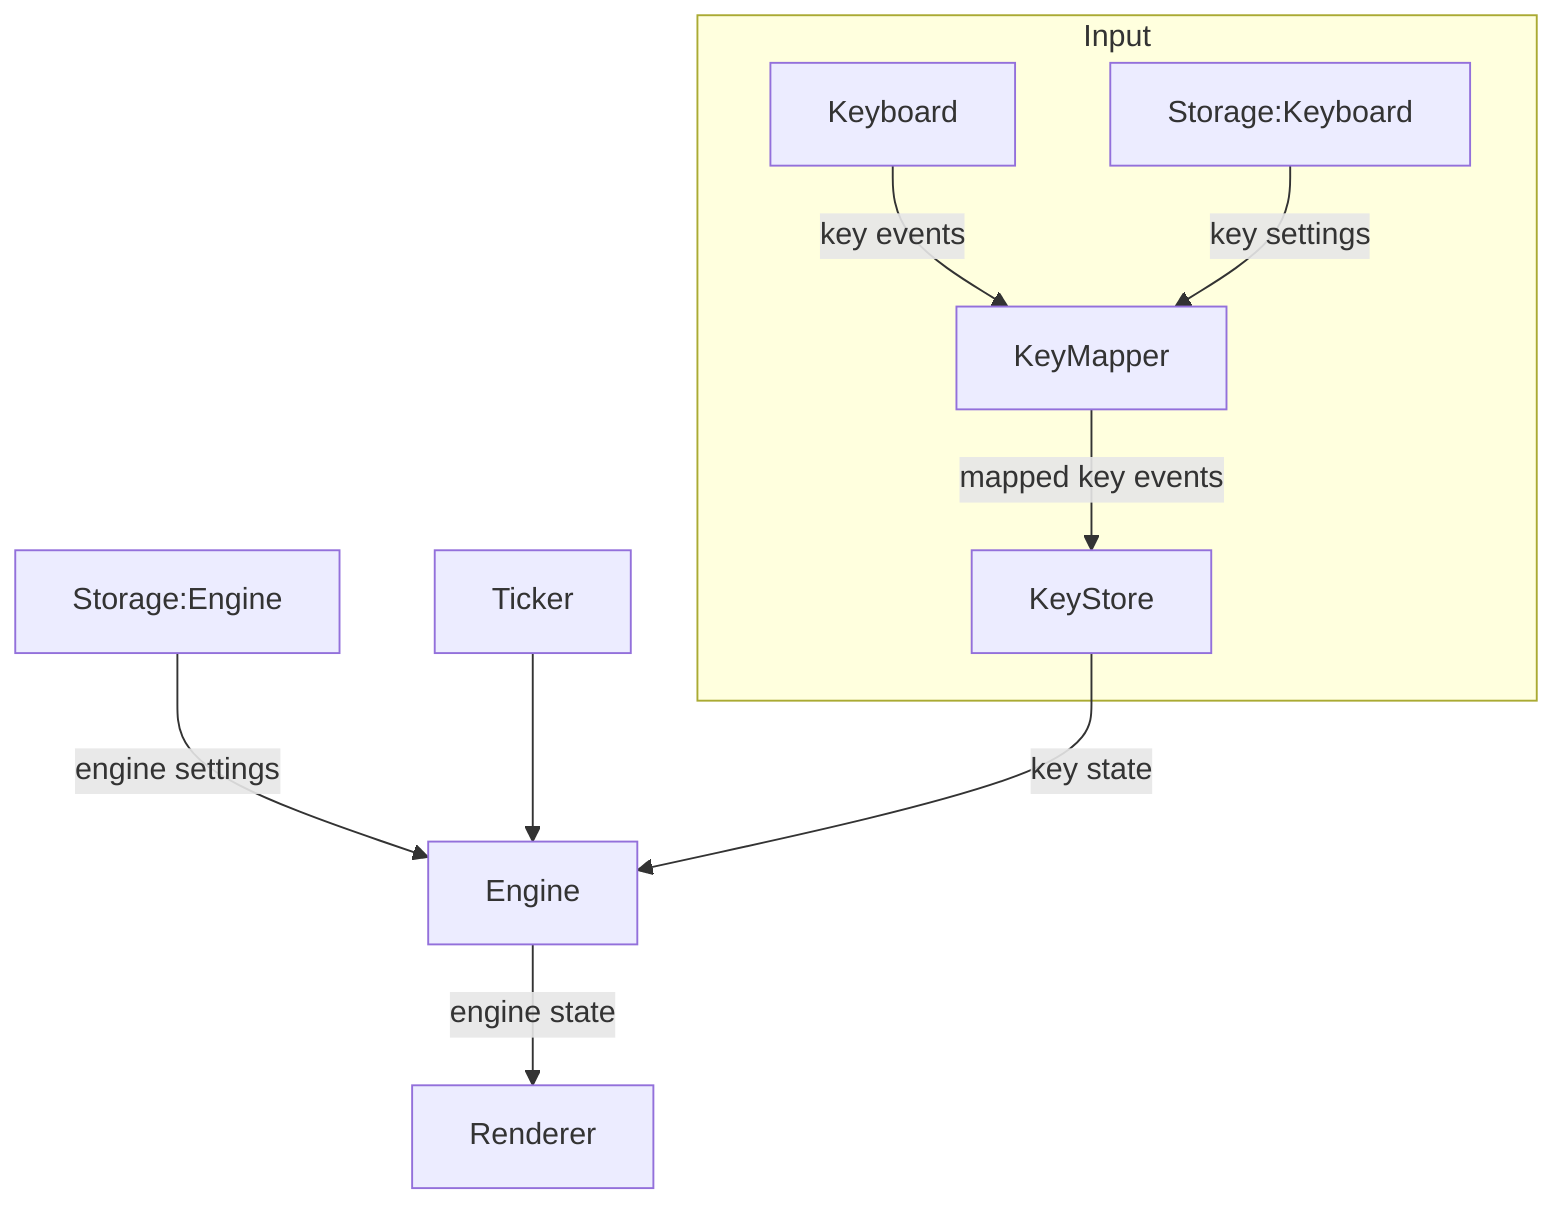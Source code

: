 graph TD
  subgraph Input
    Keyboard -- key events --> KeyMapper
    Storage:Keyboard -- key settings --> KeyMapper
    KeyMapper -- mapped key events --> KeyStore
  end
  Storage:Engine -- engine settings --> Engine
  Ticker --> Engine
  KeyStore -- key state --> Engine
  Engine -- engine state --> Renderer
